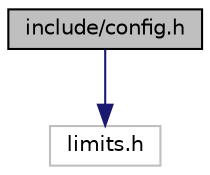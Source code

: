 digraph "include/config.h"
{
 // LATEX_PDF_SIZE
  edge [fontname="Helvetica",fontsize="10",labelfontname="Helvetica",labelfontsize="10"];
  node [fontname="Helvetica",fontsize="10",shape=record];
  Node1 [label="include/config.h",height=0.2,width=0.4,color="black", fillcolor="grey75", style="filled", fontcolor="black",tooltip="定义基本数据，一部分可修改。"];
  Node1 -> Node2 [color="midnightblue",fontsize="10",style="solid"];
  Node2 [label="limits.h",height=0.2,width=0.4,color="grey75", fillcolor="white", style="filled",tooltip=" "];
}
